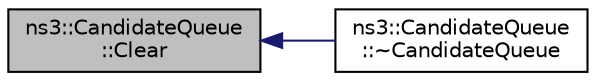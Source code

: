 digraph "ns3::CandidateQueue::Clear"
{
  edge [fontname="Helvetica",fontsize="10",labelfontname="Helvetica",labelfontsize="10"];
  node [fontname="Helvetica",fontsize="10",shape=record];
  rankdir="LR";
  Node1 [label="ns3::CandidateQueue\l::Clear",height=0.2,width=0.4,color="black", fillcolor="grey75", style="filled", fontcolor="black"];
  Node1 -> Node2 [dir="back",color="midnightblue",fontsize="10",style="solid"];
  Node2 [label="ns3::CandidateQueue\l::~CandidateQueue",height=0.2,width=0.4,color="black", fillcolor="white", style="filled",URL="$d1/df1/classns3_1_1CandidateQueue.html#a8fb11f89dab8a2c5006f48756804b052",tooltip="Destroy an SPF Candidate Queue and release any resources held by the contents. "];
}
